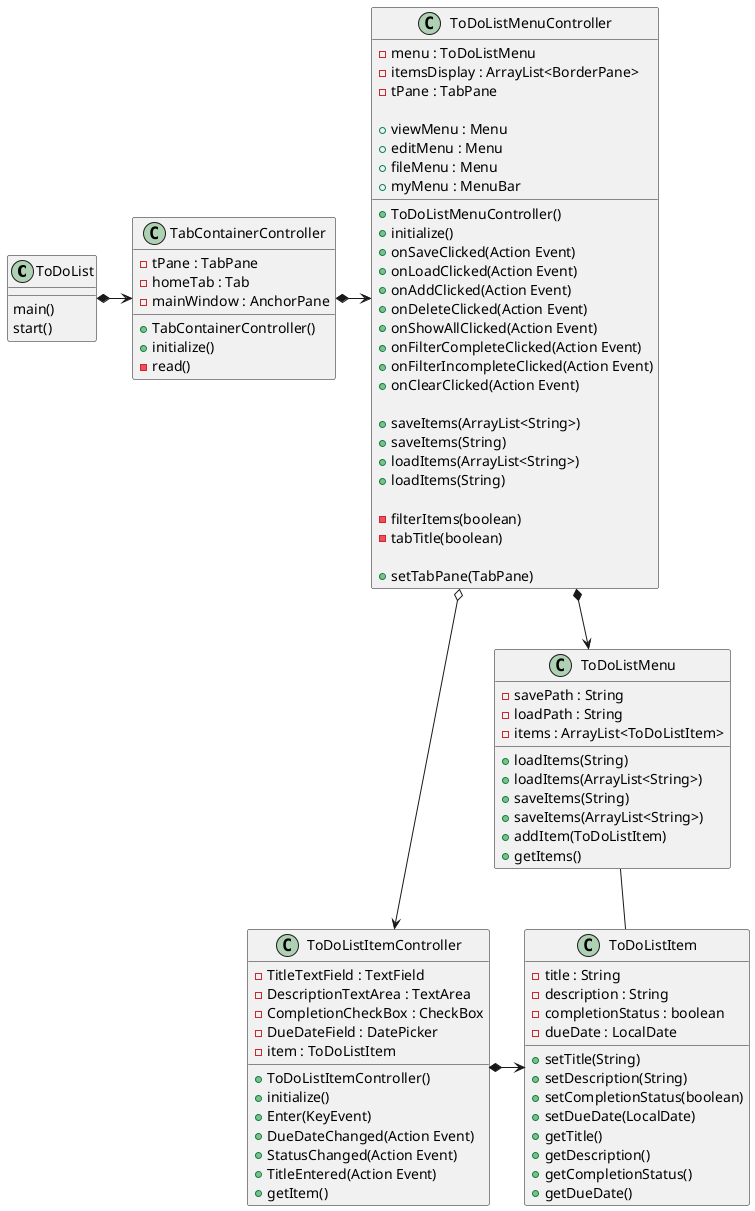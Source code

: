  @startuml
'https://plantuml.com/class-diagram
class ToDoList{
    main()
    start()
}
class TabContainerController {
    - tPane : TabPane
    - homeTab : Tab
    - mainWindow : AnchorPane

    + TabContainerController()
    + initialize()
    - read()
}
class ToDoListMenuController{
    - menu : ToDoListMenu
    - itemsDisplay : ArrayList<BorderPane>
    - tPane : TabPane

    + viewMenu : Menu
    + editMenu : Menu
    + fileMenu : Menu
    + myMenu : MenuBar

    + ToDoListMenuController()
    + initialize()
    + onSaveClicked(Action Event)
    + onLoadClicked(Action Event)
    + onAddClicked(Action Event)
    + onDeleteClicked(Action Event)
    + onShowAllClicked(Action Event)
    + onFilterCompleteClicked(Action Event)
    + onFilterIncompleteClicked(Action Event)
    + onClearClicked(Action Event)

    + saveItems(ArrayList<String>)
    + saveItems(String)
    + loadItems(ArrayList<String>)
    + loadItems(String)

    - filterItems(boolean)
    - tabTitle(boolean)

    + setTabPane(TabPane)
}
class ToDoListMenu{
    - savePath : String
    - loadPath : String
    - items : ArrayList<ToDoListItem>

    + loadItems(String)
    + loadItems(ArrayList<String>)
    + saveItems(String)
    + saveItems(ArrayList<String>)
    + addItem(ToDoListItem)
    + getItems()
}
class ToDoListItemController{
    - TitleTextField : TextField
    - DescriptionTextArea : TextArea
    - CompletionCheckBox : CheckBox
    - DueDateField : DatePicker
    - item : ToDoListItem

    + ToDoListItemController()
    + initialize()
    + Enter(KeyEvent)
    + DueDateChanged(Action Event)
    + StatusChanged(Action Event)
    + TitleEntered(Action Event)
    + getItem()

}
class ToDoListItem {

        - title : String
        - description : String
        - completionStatus : boolean
        - dueDate : LocalDate

        + setTitle(String)
        + setDescription(String)
        + setCompletionStatus(boolean)
        + setDueDate(LocalDate)
        + getTitle()
        + getDescription()
        + getCompletionStatus()
        + getDueDate()
}
ToDoList *-> TabContainerController
TabContainerController *-> ToDoListMenuController
ToDoListMenuController *-> ToDoListMenu
ToDoListMenuController o---> ToDoListItemController
ToDoListMenu -- ToDoListItem
ToDoListItemController *-> ToDoListItem

@enduml